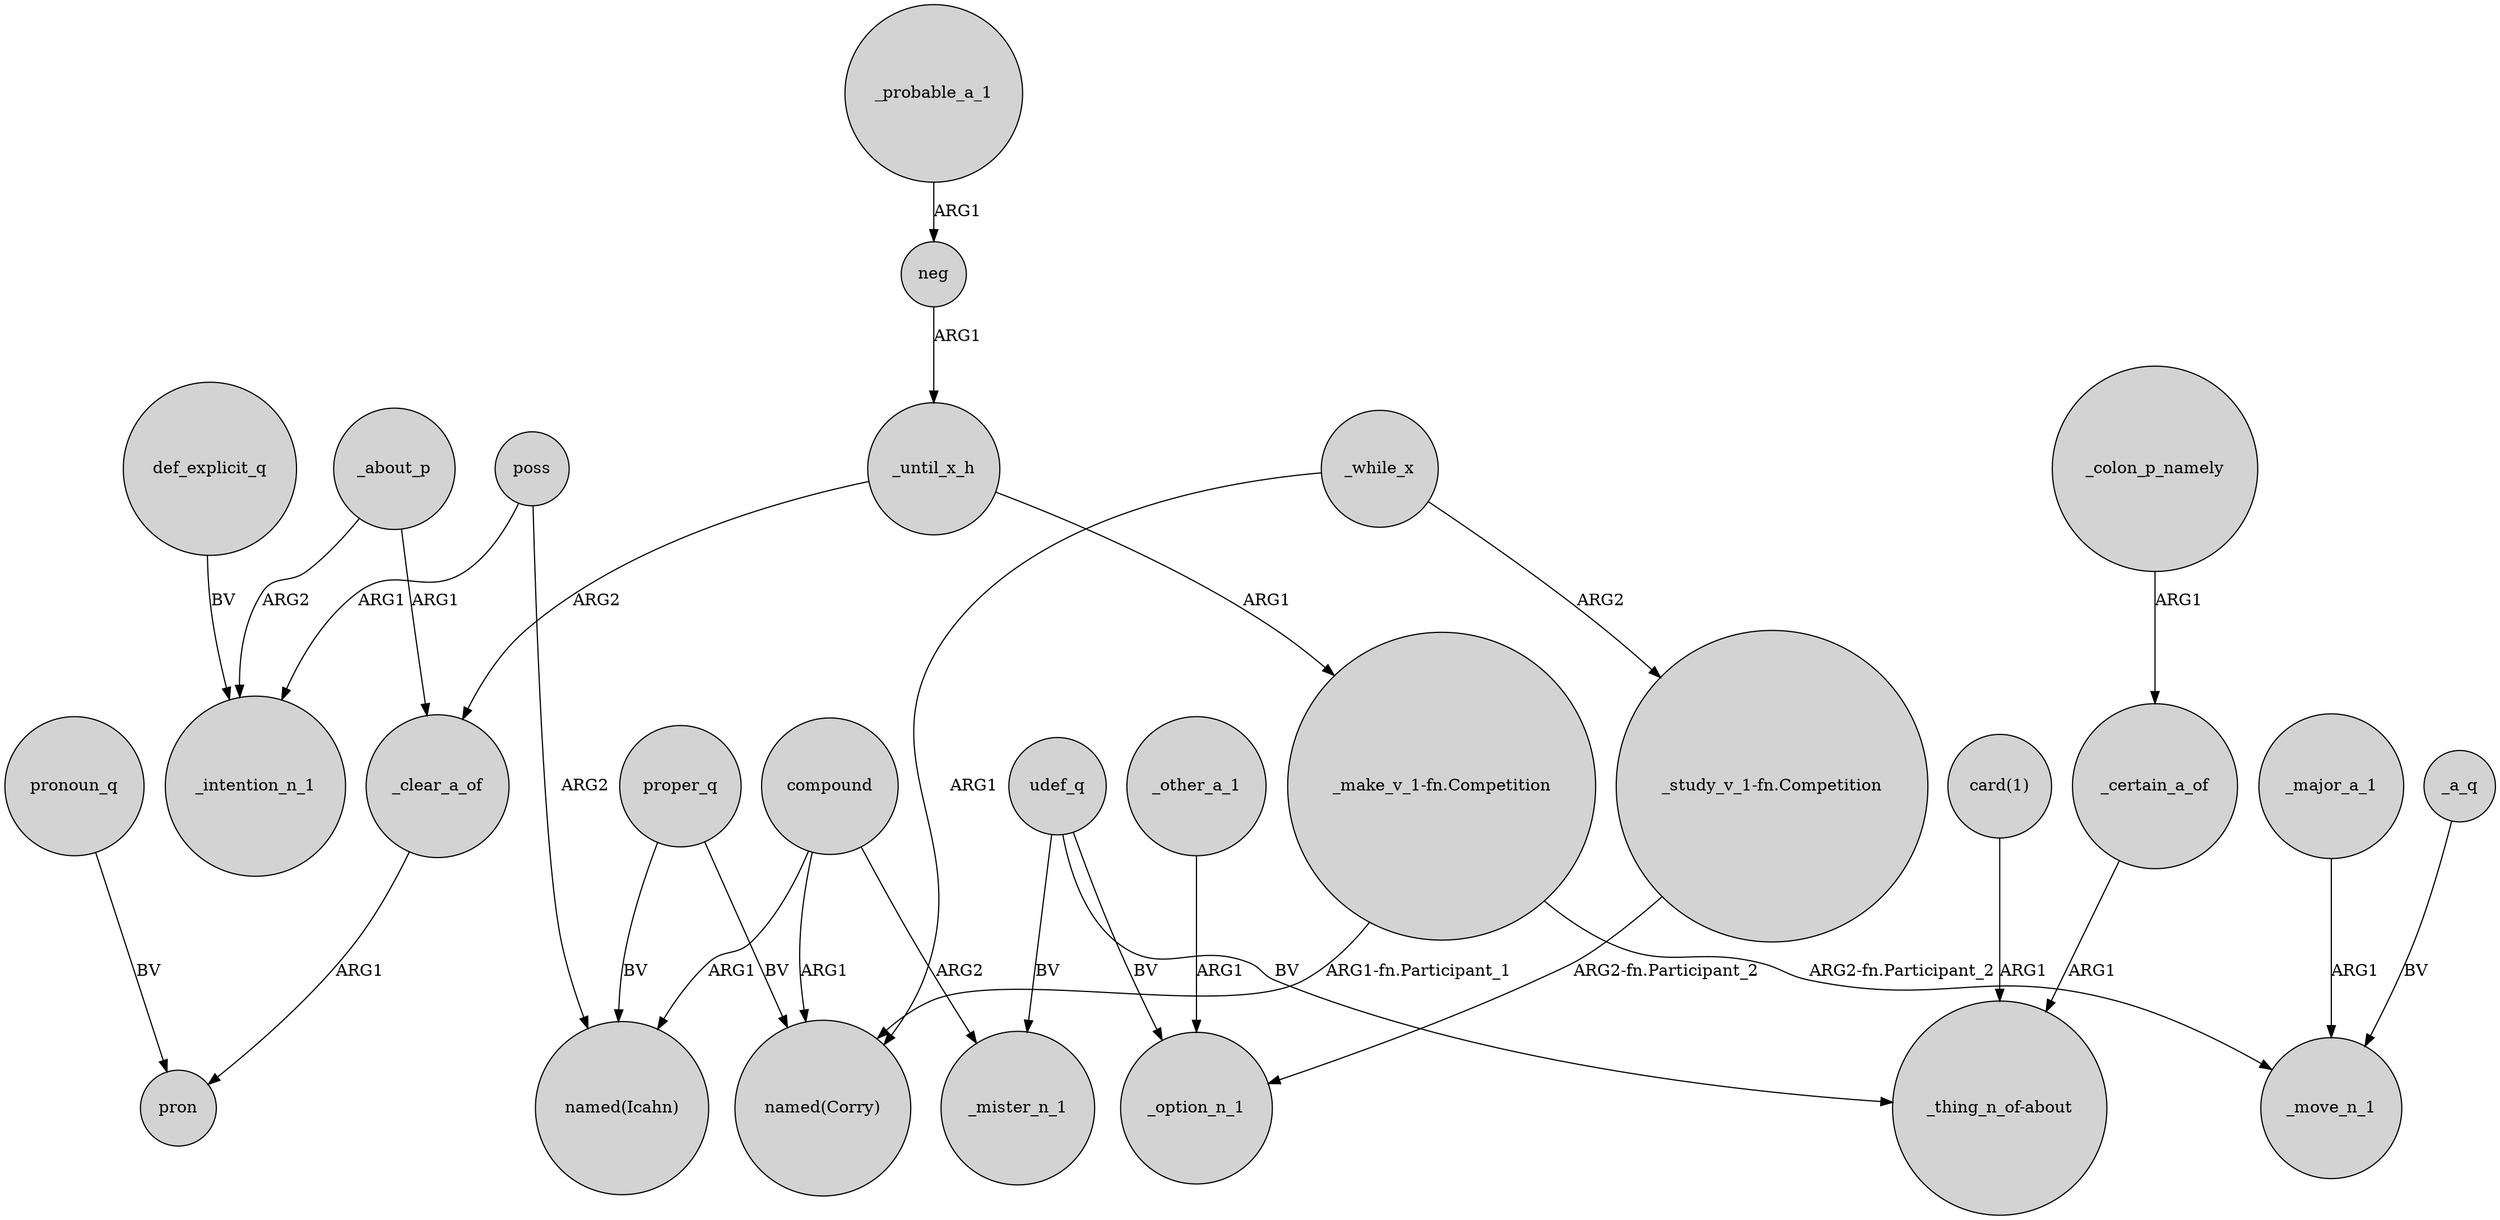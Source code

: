 digraph {
	node [shape=circle style=filled]
	compound -> "named(Icahn)" [label=ARG1]
	compound -> _mister_n_1 [label=ARG2]
	_until_x_h -> _clear_a_of [label=ARG2]
	poss -> _intention_n_1 [label=ARG1]
	udef_q -> _option_n_1 [label=BV]
	_while_x -> "_study_v_1-fn.Competition" [label=ARG2]
	def_explicit_q -> _intention_n_1 [label=BV]
	_about_p -> _intention_n_1 [label=ARG2]
	udef_q -> _mister_n_1 [label=BV]
	_while_x -> "named(Corry)" [label=ARG1]
	_major_a_1 -> _move_n_1 [label=ARG1]
	proper_q -> "named(Corry)" [label=BV]
	pronoun_q -> pron [label=BV]
	"_make_v_1-fn.Competition" -> "named(Corry)" [label="ARG1-fn.Participant_1"]
	compound -> "named(Corry)" [label=ARG1]
	_probable_a_1 -> neg [label=ARG1]
	_until_x_h -> "_make_v_1-fn.Competition" [label=ARG1]
	neg -> _until_x_h [label=ARG1]
	_clear_a_of -> pron [label=ARG1]
	_colon_p_namely -> _certain_a_of [label=ARG1]
	udef_q -> "_thing_n_of-about" [label=BV]
	_about_p -> _clear_a_of [label=ARG1]
	"card(1)" -> "_thing_n_of-about" [label=ARG1]
	_certain_a_of -> "_thing_n_of-about" [label=ARG1]
	poss -> "named(Icahn)" [label=ARG2]
	_a_q -> _move_n_1 [label=BV]
	"_make_v_1-fn.Competition" -> _move_n_1 [label="ARG2-fn.Participant_2"]
	"_study_v_1-fn.Competition" -> _option_n_1 [label="ARG2-fn.Participant_2"]
	_other_a_1 -> _option_n_1 [label=ARG1]
	proper_q -> "named(Icahn)" [label=BV]
}
